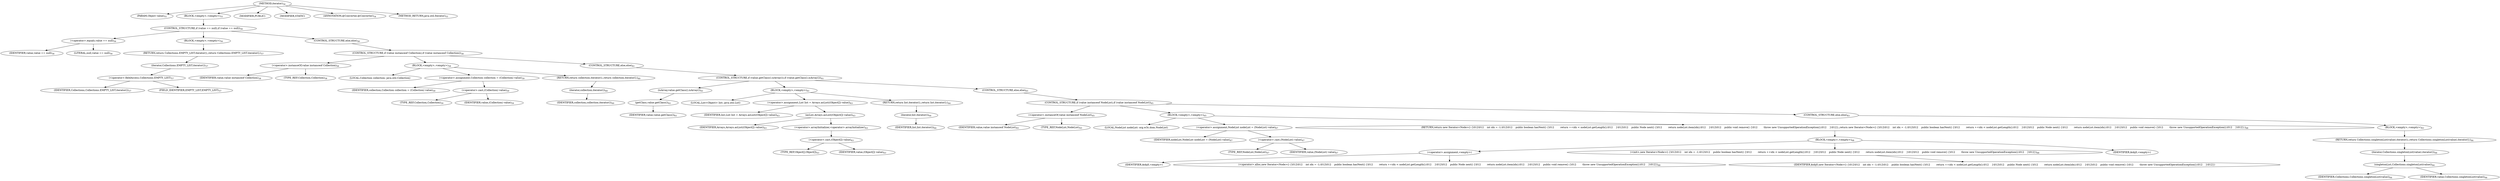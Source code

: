 digraph "iterator" {  
"40" [label = <(METHOD,iterator)<SUB>54</SUB>> ]
"41" [label = <(PARAM,Object value)<SUB>55</SUB>> ]
"42" [label = <(BLOCK,&lt;empty&gt;,&lt;empty&gt;)<SUB>55</SUB>> ]
"43" [label = <(CONTROL_STRUCTURE,if (value == null),if (value == null))<SUB>56</SUB>> ]
"44" [label = <(&lt;operator&gt;.equals,value == null)<SUB>56</SUB>> ]
"45" [label = <(IDENTIFIER,value,value == null)<SUB>56</SUB>> ]
"46" [label = <(LITERAL,null,value == null)<SUB>56</SUB>> ]
"47" [label = <(BLOCK,&lt;empty&gt;,&lt;empty&gt;)<SUB>56</SUB>> ]
"48" [label = <(RETURN,return Collections.EMPTY_LIST.iterator();,return Collections.EMPTY_LIST.iterator();)<SUB>57</SUB>> ]
"49" [label = <(iterator,Collections.EMPTY_LIST.iterator())<SUB>57</SUB>> ]
"50" [label = <(&lt;operator&gt;.fieldAccess,Collections.EMPTY_LIST)<SUB>57</SUB>> ]
"51" [label = <(IDENTIFIER,Collections,Collections.EMPTY_LIST.iterator())<SUB>57</SUB>> ]
"52" [label = <(FIELD_IDENTIFIER,EMPTY_LIST,EMPTY_LIST)<SUB>57</SUB>> ]
"53" [label = <(CONTROL_STRUCTURE,else,else)<SUB>58</SUB>> ]
"54" [label = <(CONTROL_STRUCTURE,if (value instanceof Collection),if (value instanceof Collection))<SUB>58</SUB>> ]
"55" [label = <(&lt;operator&gt;.instanceOf,value instanceof Collection)<SUB>58</SUB>> ]
"56" [label = <(IDENTIFIER,value,value instanceof Collection)<SUB>58</SUB>> ]
"57" [label = <(TYPE_REF,Collection,Collection)<SUB>58</SUB>> ]
"58" [label = <(BLOCK,&lt;empty&gt;,&lt;empty&gt;)<SUB>58</SUB>> ]
"59" [label = <(LOCAL,Collection collection: java.util.Collection)> ]
"60" [label = <(&lt;operator&gt;.assignment,Collection collection = (Collection) value)<SUB>59</SUB>> ]
"61" [label = <(IDENTIFIER,collection,Collection collection = (Collection) value)<SUB>59</SUB>> ]
"62" [label = <(&lt;operator&gt;.cast,(Collection) value)<SUB>59</SUB>> ]
"63" [label = <(TYPE_REF,Collection,Collection)<SUB>59</SUB>> ]
"64" [label = <(IDENTIFIER,value,(Collection) value)<SUB>59</SUB>> ]
"65" [label = <(RETURN,return collection.iterator();,return collection.iterator();)<SUB>60</SUB>> ]
"66" [label = <(iterator,collection.iterator())<SUB>60</SUB>> ]
"67" [label = <(IDENTIFIER,collection,collection.iterator())<SUB>60</SUB>> ]
"68" [label = <(CONTROL_STRUCTURE,else,else)<SUB>61</SUB>> ]
"69" [label = <(CONTROL_STRUCTURE,if (value.getClass().isArray()),if (value.getClass().isArray()))<SUB>61</SUB>> ]
"70" [label = <(isArray,value.getClass().isArray())<SUB>61</SUB>> ]
"71" [label = <(getClass,value.getClass())<SUB>61</SUB>> ]
"72" [label = <(IDENTIFIER,value,value.getClass())<SUB>61</SUB>> ]
"73" [label = <(BLOCK,&lt;empty&gt;,&lt;empty&gt;)<SUB>61</SUB>> ]
"74" [label = <(LOCAL,List&lt;Object&gt; list: java.util.List)> ]
"75" [label = <(&lt;operator&gt;.assignment,List list = Arrays.asList((Object[]) value))<SUB>63</SUB>> ]
"76" [label = <(IDENTIFIER,list,List list = Arrays.asList((Object[]) value))<SUB>63</SUB>> ]
"77" [label = <(asList,Arrays.asList((Object[]) value))<SUB>63</SUB>> ]
"78" [label = <(IDENTIFIER,Arrays,Arrays.asList((Object[]) value))<SUB>63</SUB>> ]
"79" [label = <(&lt;operator&gt;.arrayInitializer,&lt;operator&gt;.arrayInitializer)<SUB>63</SUB>> ]
"80" [label = <(&lt;operator&gt;.cast,(Object[]) value)<SUB>63</SUB>> ]
"81" [label = <(TYPE_REF,Object[],Object[])<SUB>63</SUB>> ]
"82" [label = <(IDENTIFIER,value,(Object[]) value)<SUB>63</SUB>> ]
"83" [label = <(RETURN,return list.iterator();,return list.iterator();)<SUB>64</SUB>> ]
"84" [label = <(iterator,list.iterator())<SUB>64</SUB>> ]
"85" [label = <(IDENTIFIER,list,list.iterator())<SUB>64</SUB>> ]
"86" [label = <(CONTROL_STRUCTURE,else,else)<SUB>65</SUB>> ]
"87" [label = <(CONTROL_STRUCTURE,if (value instanceof NodeList),if (value instanceof NodeList))<SUB>65</SUB>> ]
"88" [label = <(&lt;operator&gt;.instanceOf,value instanceof NodeList)<SUB>65</SUB>> ]
"89" [label = <(IDENTIFIER,value,value instanceof NodeList)<SUB>65</SUB>> ]
"90" [label = <(TYPE_REF,NodeList,NodeList)<SUB>65</SUB>> ]
"91" [label = <(BLOCK,&lt;empty&gt;,&lt;empty&gt;)<SUB>65</SUB>> ]
"92" [label = <(LOCAL,NodeList nodeList: org.w3c.dom.NodeList)> ]
"93" [label = <(&lt;operator&gt;.assignment,NodeList nodeList = (NodeList) value)<SUB>67</SUB>> ]
"94" [label = <(IDENTIFIER,nodeList,NodeList nodeList = (NodeList) value)<SUB>67</SUB>> ]
"95" [label = <(&lt;operator&gt;.cast,(NodeList) value)<SUB>67</SUB>> ]
"96" [label = <(TYPE_REF,NodeList,NodeList)<SUB>67</SUB>> ]
"97" [label = <(IDENTIFIER,value,(NodeList) value)<SUB>67</SUB>> ]
"98" [label = <(RETURN,return new Iterator&lt;Node&gt;() {\012\012    int idx = -1;\012\012    public boolean hasNext() {\012        return ++idx &lt; nodeList.getLength();\012    }\012\012    public Node next() {\012        return nodeList.item(idx);\012    }\012\012    public void remove() {\012        throw new UnsupportedOperationException();\012    }\012};,return new Iterator&lt;Node&gt;() {\012\012    int idx = -1;\012\012    public boolean hasNext() {\012        return ++idx &lt; nodeList.getLength();\012    }\012\012    public Node next() {\012        return nodeList.item(idx);\012    }\012\012    public void remove() {\012        throw new UnsupportedOperationException();\012    }\012};)<SUB>68</SUB>> ]
"99" [label = <(BLOCK,&lt;empty&gt;,&lt;empty&gt;)<SUB>68</SUB>> ]
"100" [label = <(&lt;operator&gt;.assignment,&lt;empty&gt;)> ]
"101" [label = <(IDENTIFIER,$obj0,&lt;empty&gt;)> ]
"102" [label = <(&lt;operator&gt;.alloc,new Iterator&lt;Node&gt;() {\012\012    int idx = -1;\012\012    public boolean hasNext() {\012        return ++idx &lt; nodeList.getLength();\012    }\012\012    public Node next() {\012        return nodeList.item(idx);\012    }\012\012    public void remove() {\012        throw new UnsupportedOperationException();\012    }\012})<SUB>68</SUB>> ]
"103" [label = <(&lt;init&gt;,new Iterator&lt;Node&gt;() {\012\012    int idx = -1;\012\012    public boolean hasNext() {\012        return ++idx &lt; nodeList.getLength();\012    }\012\012    public Node next() {\012        return nodeList.item(idx);\012    }\012\012    public void remove() {\012        throw new UnsupportedOperationException();\012    }\012})<SUB>68</SUB>> ]
"104" [label = <(IDENTIFIER,$obj0,new Iterator&lt;Node&gt;() {\012\012    int idx = -1;\012\012    public boolean hasNext() {\012        return ++idx &lt; nodeList.getLength();\012    }\012\012    public Node next() {\012        return nodeList.item(idx);\012    }\012\012    public void remove() {\012        throw new UnsupportedOperationException();\012    }\012})> ]
"105" [label = <(IDENTIFIER,$obj0,&lt;empty&gt;)> ]
"106" [label = <(CONTROL_STRUCTURE,else,else)<SUB>83</SUB>> ]
"107" [label = <(BLOCK,&lt;empty&gt;,&lt;empty&gt;)<SUB>83</SUB>> ]
"108" [label = <(RETURN,return Collections.singletonList(value).iterator();,return Collections.singletonList(value).iterator();)<SUB>84</SUB>> ]
"109" [label = <(iterator,Collections.singletonList(value).iterator())<SUB>84</SUB>> ]
"110" [label = <(singletonList,Collections.singletonList(value))<SUB>84</SUB>> ]
"111" [label = <(IDENTIFIER,Collections,Collections.singletonList(value))<SUB>84</SUB>> ]
"112" [label = <(IDENTIFIER,value,Collections.singletonList(value))<SUB>84</SUB>> ]
"113" [label = <(MODIFIER,PUBLIC)> ]
"114" [label = <(MODIFIER,STATIC)> ]
"115" [label = <(ANNOTATION,@Converter,@Converter)<SUB>54</SUB>> ]
"116" [label = <(METHOD_RETURN,java.util.Iterator)<SUB>55</SUB>> ]
  "40" -> "41" 
  "40" -> "42" 
  "40" -> "113" 
  "40" -> "114" 
  "40" -> "115" 
  "40" -> "116" 
  "42" -> "43" 
  "43" -> "44" 
  "43" -> "47" 
  "43" -> "53" 
  "44" -> "45" 
  "44" -> "46" 
  "47" -> "48" 
  "48" -> "49" 
  "49" -> "50" 
  "50" -> "51" 
  "50" -> "52" 
  "53" -> "54" 
  "54" -> "55" 
  "54" -> "58" 
  "54" -> "68" 
  "55" -> "56" 
  "55" -> "57" 
  "58" -> "59" 
  "58" -> "60" 
  "58" -> "65" 
  "60" -> "61" 
  "60" -> "62" 
  "62" -> "63" 
  "62" -> "64" 
  "65" -> "66" 
  "66" -> "67" 
  "68" -> "69" 
  "69" -> "70" 
  "69" -> "73" 
  "69" -> "86" 
  "70" -> "71" 
  "71" -> "72" 
  "73" -> "74" 
  "73" -> "75" 
  "73" -> "83" 
  "75" -> "76" 
  "75" -> "77" 
  "77" -> "78" 
  "77" -> "79" 
  "79" -> "80" 
  "80" -> "81" 
  "80" -> "82" 
  "83" -> "84" 
  "84" -> "85" 
  "86" -> "87" 
  "87" -> "88" 
  "87" -> "91" 
  "87" -> "106" 
  "88" -> "89" 
  "88" -> "90" 
  "91" -> "92" 
  "91" -> "93" 
  "91" -> "98" 
  "93" -> "94" 
  "93" -> "95" 
  "95" -> "96" 
  "95" -> "97" 
  "98" -> "99" 
  "99" -> "100" 
  "99" -> "103" 
  "99" -> "105" 
  "100" -> "101" 
  "100" -> "102" 
  "103" -> "104" 
  "106" -> "107" 
  "107" -> "108" 
  "108" -> "109" 
  "109" -> "110" 
  "110" -> "111" 
  "110" -> "112" 
}
